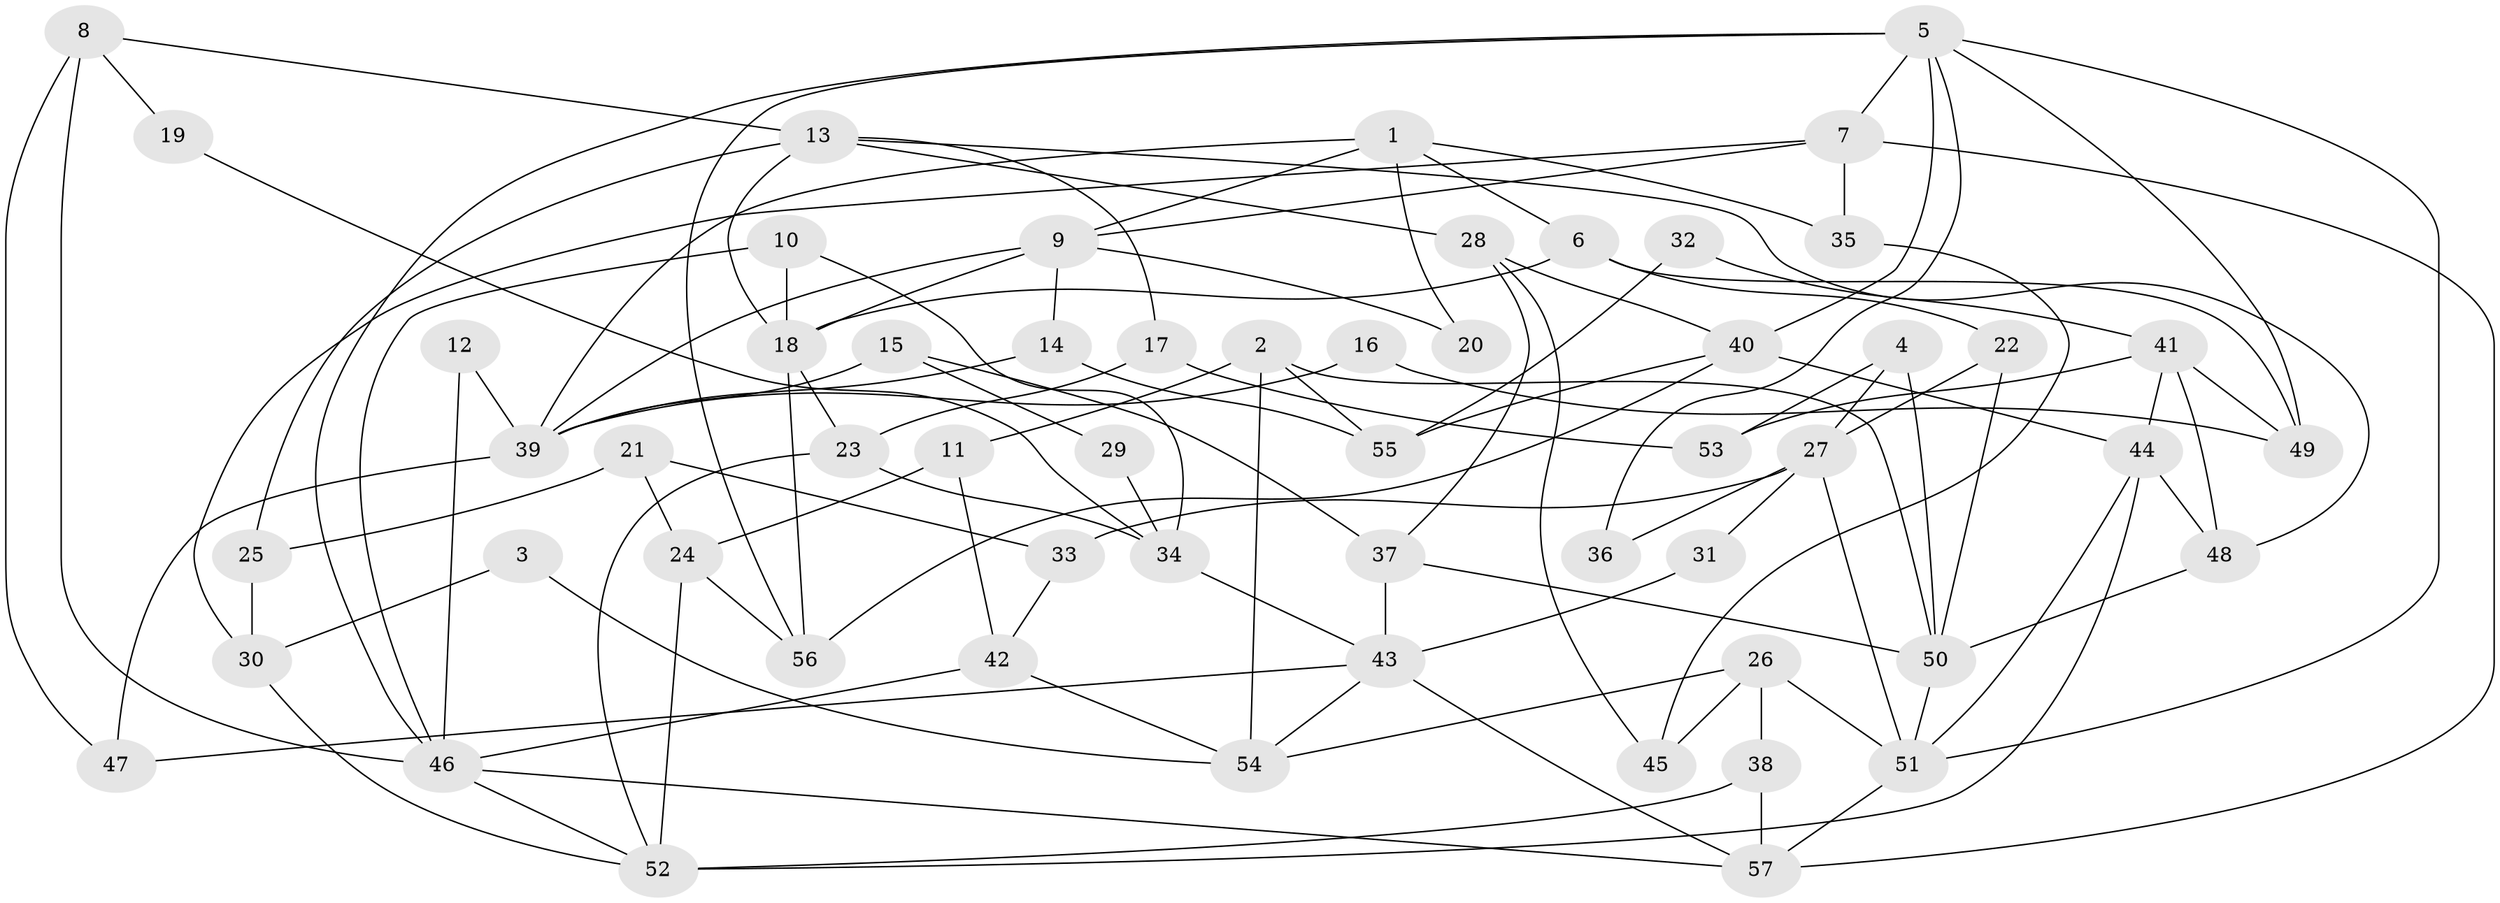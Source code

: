 // Generated by graph-tools (version 1.1) at 2025/36/03/09/25 02:36:08]
// undirected, 57 vertices, 114 edges
graph export_dot {
graph [start="1"]
  node [color=gray90,style=filled];
  1;
  2;
  3;
  4;
  5;
  6;
  7;
  8;
  9;
  10;
  11;
  12;
  13;
  14;
  15;
  16;
  17;
  18;
  19;
  20;
  21;
  22;
  23;
  24;
  25;
  26;
  27;
  28;
  29;
  30;
  31;
  32;
  33;
  34;
  35;
  36;
  37;
  38;
  39;
  40;
  41;
  42;
  43;
  44;
  45;
  46;
  47;
  48;
  49;
  50;
  51;
  52;
  53;
  54;
  55;
  56;
  57;
  1 -- 6;
  1 -- 39;
  1 -- 9;
  1 -- 20;
  1 -- 35;
  2 -- 50;
  2 -- 54;
  2 -- 11;
  2 -- 55;
  3 -- 30;
  3 -- 54;
  4 -- 50;
  4 -- 53;
  4 -- 27;
  5 -- 51;
  5 -- 7;
  5 -- 36;
  5 -- 40;
  5 -- 46;
  5 -- 49;
  5 -- 56;
  6 -- 22;
  6 -- 18;
  6 -- 49;
  7 -- 9;
  7 -- 57;
  7 -- 30;
  7 -- 35;
  8 -- 47;
  8 -- 46;
  8 -- 13;
  8 -- 19;
  9 -- 18;
  9 -- 14;
  9 -- 20;
  9 -- 39;
  10 -- 34;
  10 -- 46;
  10 -- 18;
  11 -- 24;
  11 -- 42;
  12 -- 39;
  12 -- 46;
  13 -- 18;
  13 -- 17;
  13 -- 25;
  13 -- 28;
  13 -- 48;
  14 -- 55;
  14 -- 39;
  15 -- 37;
  15 -- 39;
  15 -- 29;
  16 -- 39;
  16 -- 49;
  17 -- 23;
  17 -- 53;
  18 -- 56;
  18 -- 23;
  19 -- 34;
  21 -- 25;
  21 -- 33;
  21 -- 24;
  22 -- 27;
  22 -- 50;
  23 -- 52;
  23 -- 34;
  24 -- 56;
  24 -- 52;
  25 -- 30;
  26 -- 45;
  26 -- 51;
  26 -- 38;
  26 -- 54;
  27 -- 51;
  27 -- 31;
  27 -- 33;
  27 -- 36;
  28 -- 40;
  28 -- 37;
  28 -- 45;
  29 -- 34;
  30 -- 52;
  31 -- 43;
  32 -- 41;
  32 -- 55;
  33 -- 42;
  34 -- 43;
  35 -- 45;
  37 -- 43;
  37 -- 50;
  38 -- 52;
  38 -- 57;
  39 -- 47;
  40 -- 44;
  40 -- 55;
  40 -- 56;
  41 -- 49;
  41 -- 44;
  41 -- 48;
  41 -- 53;
  42 -- 46;
  42 -- 54;
  43 -- 54;
  43 -- 57;
  43 -- 47;
  44 -- 48;
  44 -- 52;
  44 -- 51;
  46 -- 57;
  46 -- 52;
  48 -- 50;
  50 -- 51;
  51 -- 57;
}

